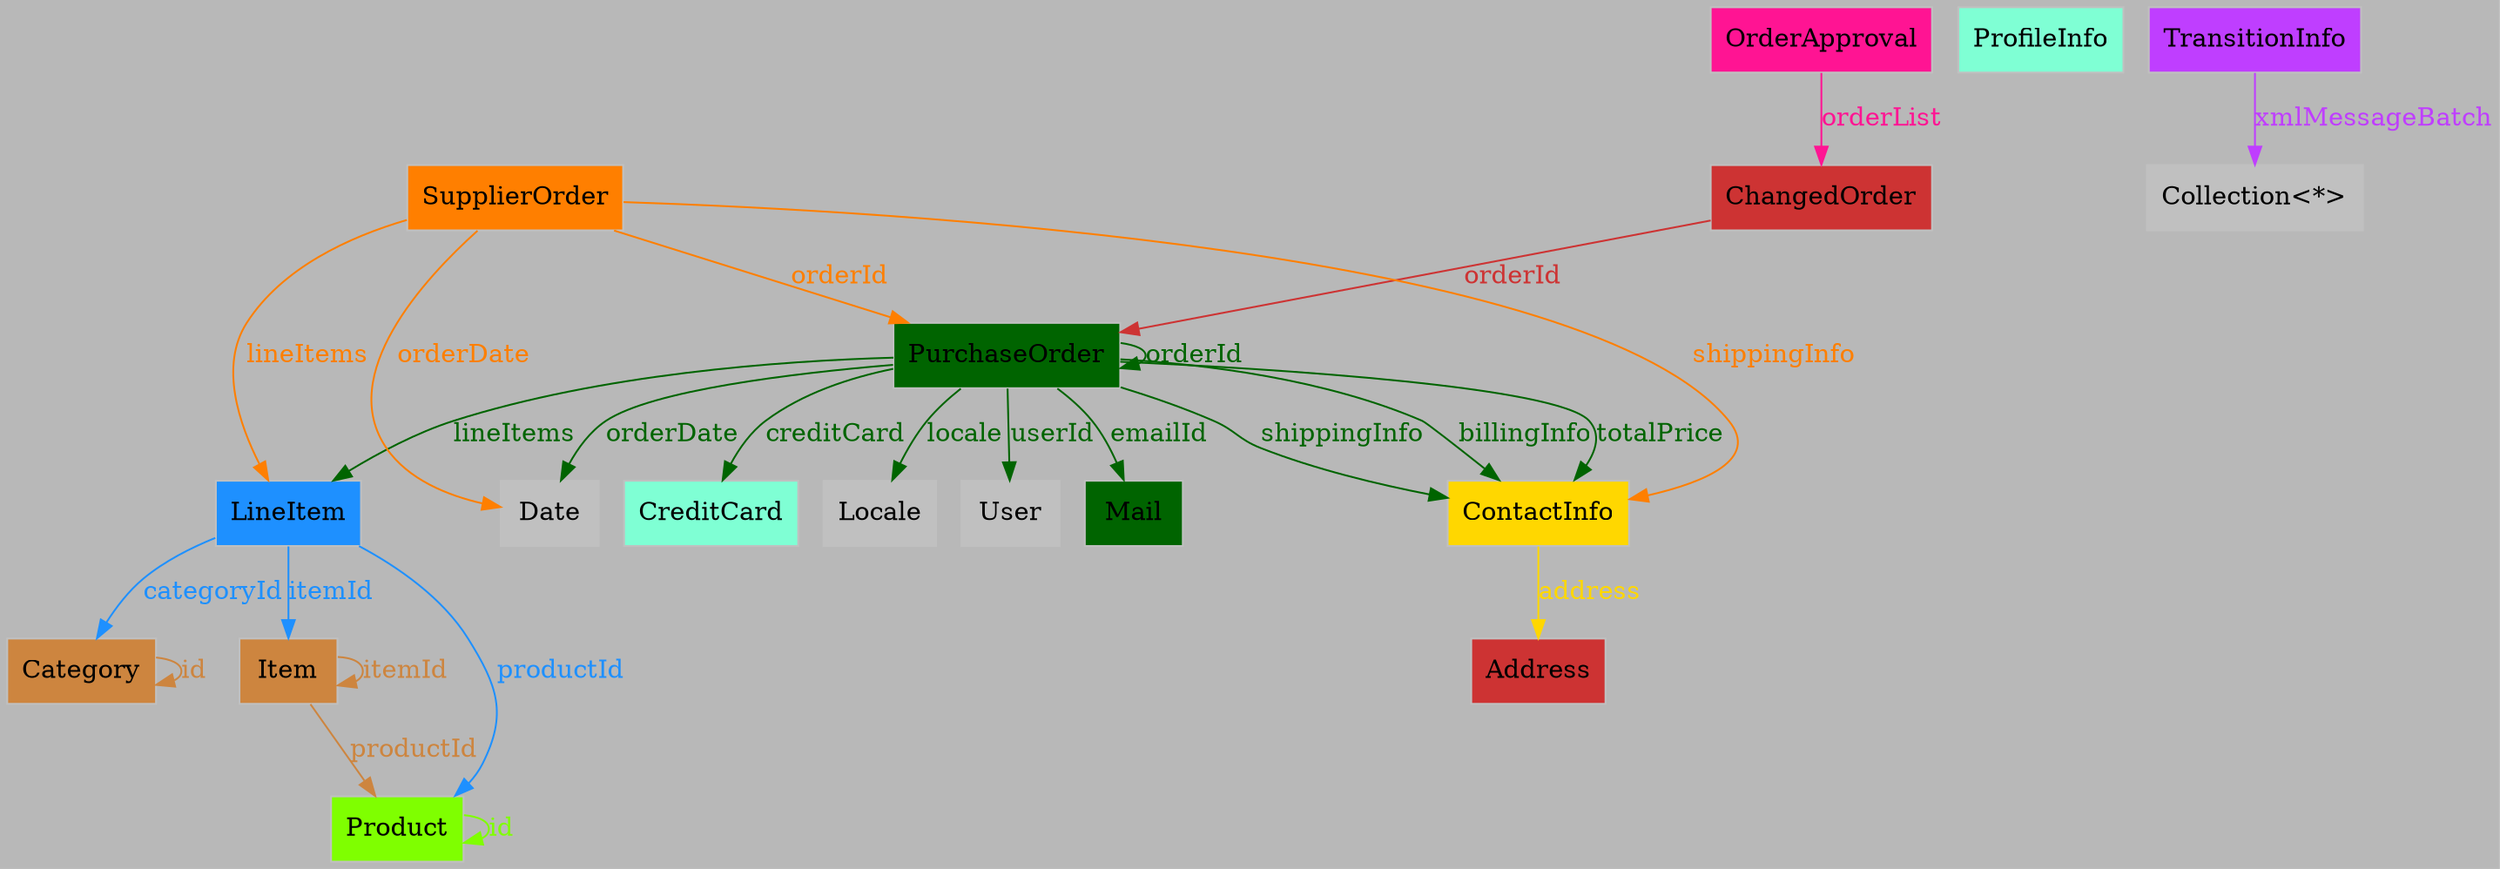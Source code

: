 digraph Relationships {
  graph[ bgcolor="gray72" ];
  node [shape=box,color=grey, style=filled];
  "Item" [style = "filled" fillcolor = "peru" label = "Item"];
  "Item" -> "Product" [label = "productId" fontcolor = "peru" color = "peru"];
  "Item" -> "Item" [label = "itemId" fontcolor = "peru" color = "peru"];
  "ProfileInfo" [style = "filled" fillcolor = "aquamarine" label = "ProfileInfo"];
  "ChangedOrder" [style = "filled" fillcolor = "brown3" label = "ChangedOrder"];
  "ChangedOrder" -> "PurchaseOrder" [label = "orderId" fontcolor = "brown3" color = "brown3"];
  "PurchaseOrder" [style = "filled" fillcolor = "darkgreen" label = "PurchaseOrder"];
  "PurchaseOrder" -> "Locale" [label = "locale" fontcolor = "darkgreen" color = "darkgreen"];
  "PurchaseOrder" -> "PurchaseOrder" [label = "orderId" fontcolor = "darkgreen" color = "darkgreen"];
  "PurchaseOrder" -> "User" [label = "userId" fontcolor = "darkgreen" color = "darkgreen"];
  "PurchaseOrder" -> "Mail" [label = "emailId" fontcolor = "darkgreen" color = "darkgreen"];
  "PurchaseOrder" -> "Date" [label = "orderDate" fontcolor = "darkgreen" color = "darkgreen"];
  "PurchaseOrder" -> "ContactInfo" [label = "shippingInfo" fontcolor = "darkgreen" color = "darkgreen"];
  "PurchaseOrder" -> "ContactInfo" [label = "billingInfo" fontcolor = "darkgreen" color = "darkgreen"];
  "PurchaseOrder" -> "ContactInfo" [label = "totalPrice" fontcolor = "darkgreen" color = "darkgreen"];
  "PurchaseOrder" -> "CreditCard" [label = "creditCard" fontcolor = "darkgreen" color = "darkgreen"];
  "PurchaseOrder" -> "LineItem" [label = "lineItems" fontcolor = "darkgreen" color = "darkgreen"];
  "ContactInfo" [style = "filled" fillcolor = "gold" label = "ContactInfo"];
  "ContactInfo" -> "Address" [label = "address" fontcolor = "gold" color = "gold"];
  "TransitionInfo" [style = "filled" fillcolor = "darkorchid1" label = "TransitionInfo"];
  "TransitionInfo" -> "Collection<*>" [label = "xmlMessageBatch" fontcolor = "darkorchid1" color = "darkorchid1"];
  "Product" [style = "filled" fillcolor = "chartreuse" label = "Product"];
  "Product" -> "Product" [label = "id" fontcolor = "chartreuse" color = "chartreuse"];
  "SupplierOrder" [style = "filled" fillcolor = "darkorange1" label = "SupplierOrder"];
  "SupplierOrder" -> "PurchaseOrder" [label = "orderId" fontcolor = "darkorange1" color = "darkorange1"];
  "SupplierOrder" -> "Date" [label = "orderDate" fontcolor = "darkorange1" color = "darkorange1"];
  "SupplierOrder" -> "ContactInfo" [label = "shippingInfo" fontcolor = "darkorange1" color = "darkorange1"];
  "SupplierOrder" -> "LineItem" [label = "lineItems" fontcolor = "darkorange1" color = "darkorange1"];
  "OrderApproval" [style = "filled" fillcolor = "deeppink" label = "OrderApproval"];
  "OrderApproval" -> "ChangedOrder" [label = "orderList" fontcolor = "deeppink" color = "deeppink"];
  "LineItem" [style = "filled" fillcolor = "dodgerblue" label = "LineItem"];
  "LineItem" -> "Category" [label = "categoryId" fontcolor = "dodgerblue" color = "dodgerblue"];
  "LineItem" -> "Product" [label = "productId" fontcolor = "dodgerblue" color = "dodgerblue"];
  "LineItem" -> "Item" [label = "itemId" fontcolor = "dodgerblue" color = "dodgerblue"];
  "Category" [style = "filled" fillcolor = "peru" label = "Category"];
  "Category" -> "Category" [label = "id" fontcolor = "peru" color = "peru"];
  "CreditCard" [style = "filled" fillcolor = "aquamarine" label = "CreditCard"];
  "Address" [style = "filled" fillcolor = "brown3" label = "Address"];
  "Mail" [style = "filled" fillcolor = "darkgreen" label = "Mail"];
 overlap=false;
 fontsize=12;
 splines=true;
 nodesep=0.2;
}